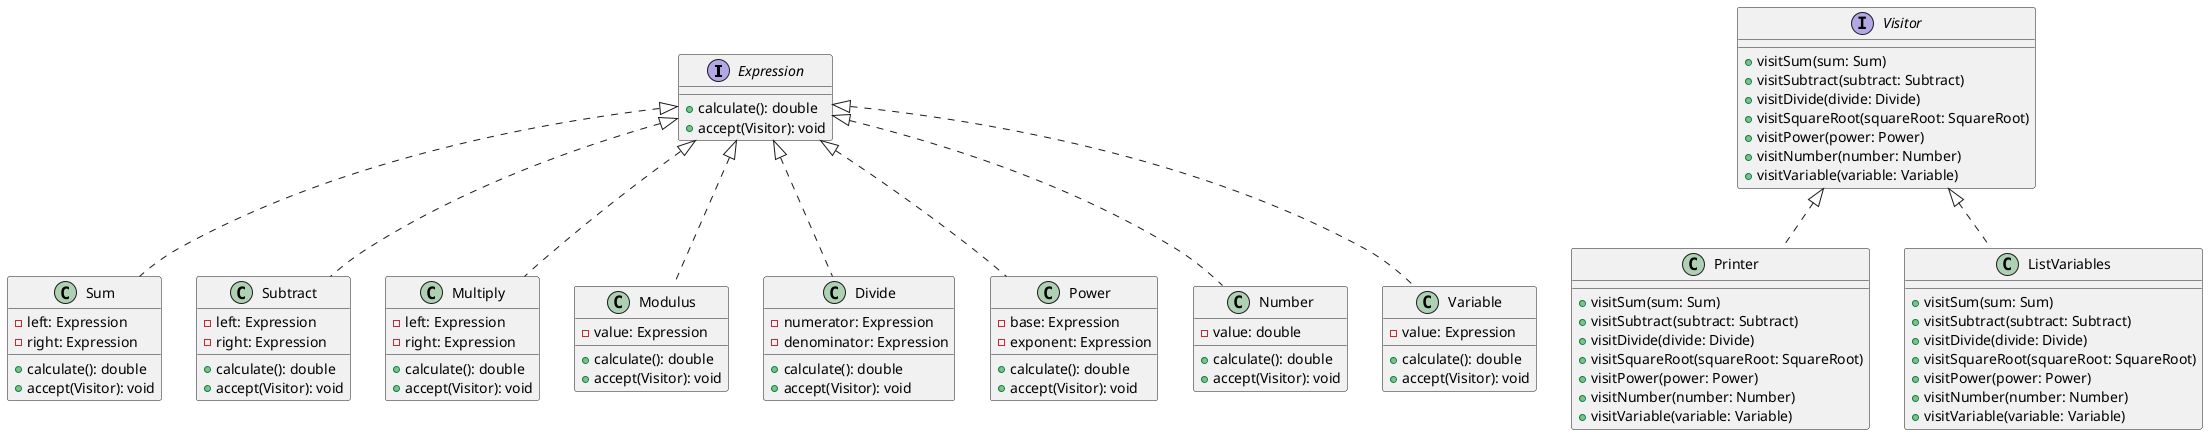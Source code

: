 @startuml

interface Expression {
    + calculate(): double
    + accept(Visitor): void
}

class Sum implements Expression {
    - left: Expression
    - right: Expression
    + calculate(): double
    + accept(Visitor): void
}

class Subtract implements Expression {
    - left: Expression
    - right: Expression
    + calculate(): double
    + accept(Visitor): void
}

class Multiply implements Expression {
    - left: Expression
    - right: Expression
    + calculate(): double
    + accept(Visitor): void
}

class Modulus implements Expression {
    - value: Expression
    + calculate(): double
    + accept(Visitor): void
}

class Divide implements Expression {
    - numerator: Expression
    - denominator: Expression
    + calculate(): double
    + accept(Visitor): void
}

class Power implements Expression {
    - base: Expression
    - exponent: Expression
    + calculate(): double
    + accept(Visitor): void
}

class Number implements Expression {
    - value: double
    + calculate(): double
    + accept(Visitor): void
   }

class Variable implements Expression {
    - value: Expression
    + calculate(): double
    + accept(Visitor): void
}

interface Visitor {
    + visitSum(sum: Sum)
    + visitSubtract(subtract: Subtract)
    + visitDivide(divide: Divide)
    + visitSquareRoot(squareRoot: SquareRoot)
    + visitPower(power: Power)
    + visitNumber(number: Number)
    + visitVariable(variable: Variable)
}

class Printer implements Visitor {
    + visitSum(sum: Sum)
    + visitSubtract(subtract: Subtract)
    + visitDivide(divide: Divide)
    + visitSquareRoot(squareRoot: SquareRoot)
    + visitPower(power: Power)
    + visitNumber(number: Number)
    + visitVariable(variable: Variable)
}

class ListVariables implements Visitor {
    + visitSum(sum: Sum)
    + visitSubtract(subtract: Subtract)
    + visitDivide(divide: Divide)
    + visitSquareRoot(squareRoot: SquareRoot)
    + visitPower(power: Power)
    + visitNumber(number: Number)
    + visitVariable(variable: Variable)
}

@enduml
